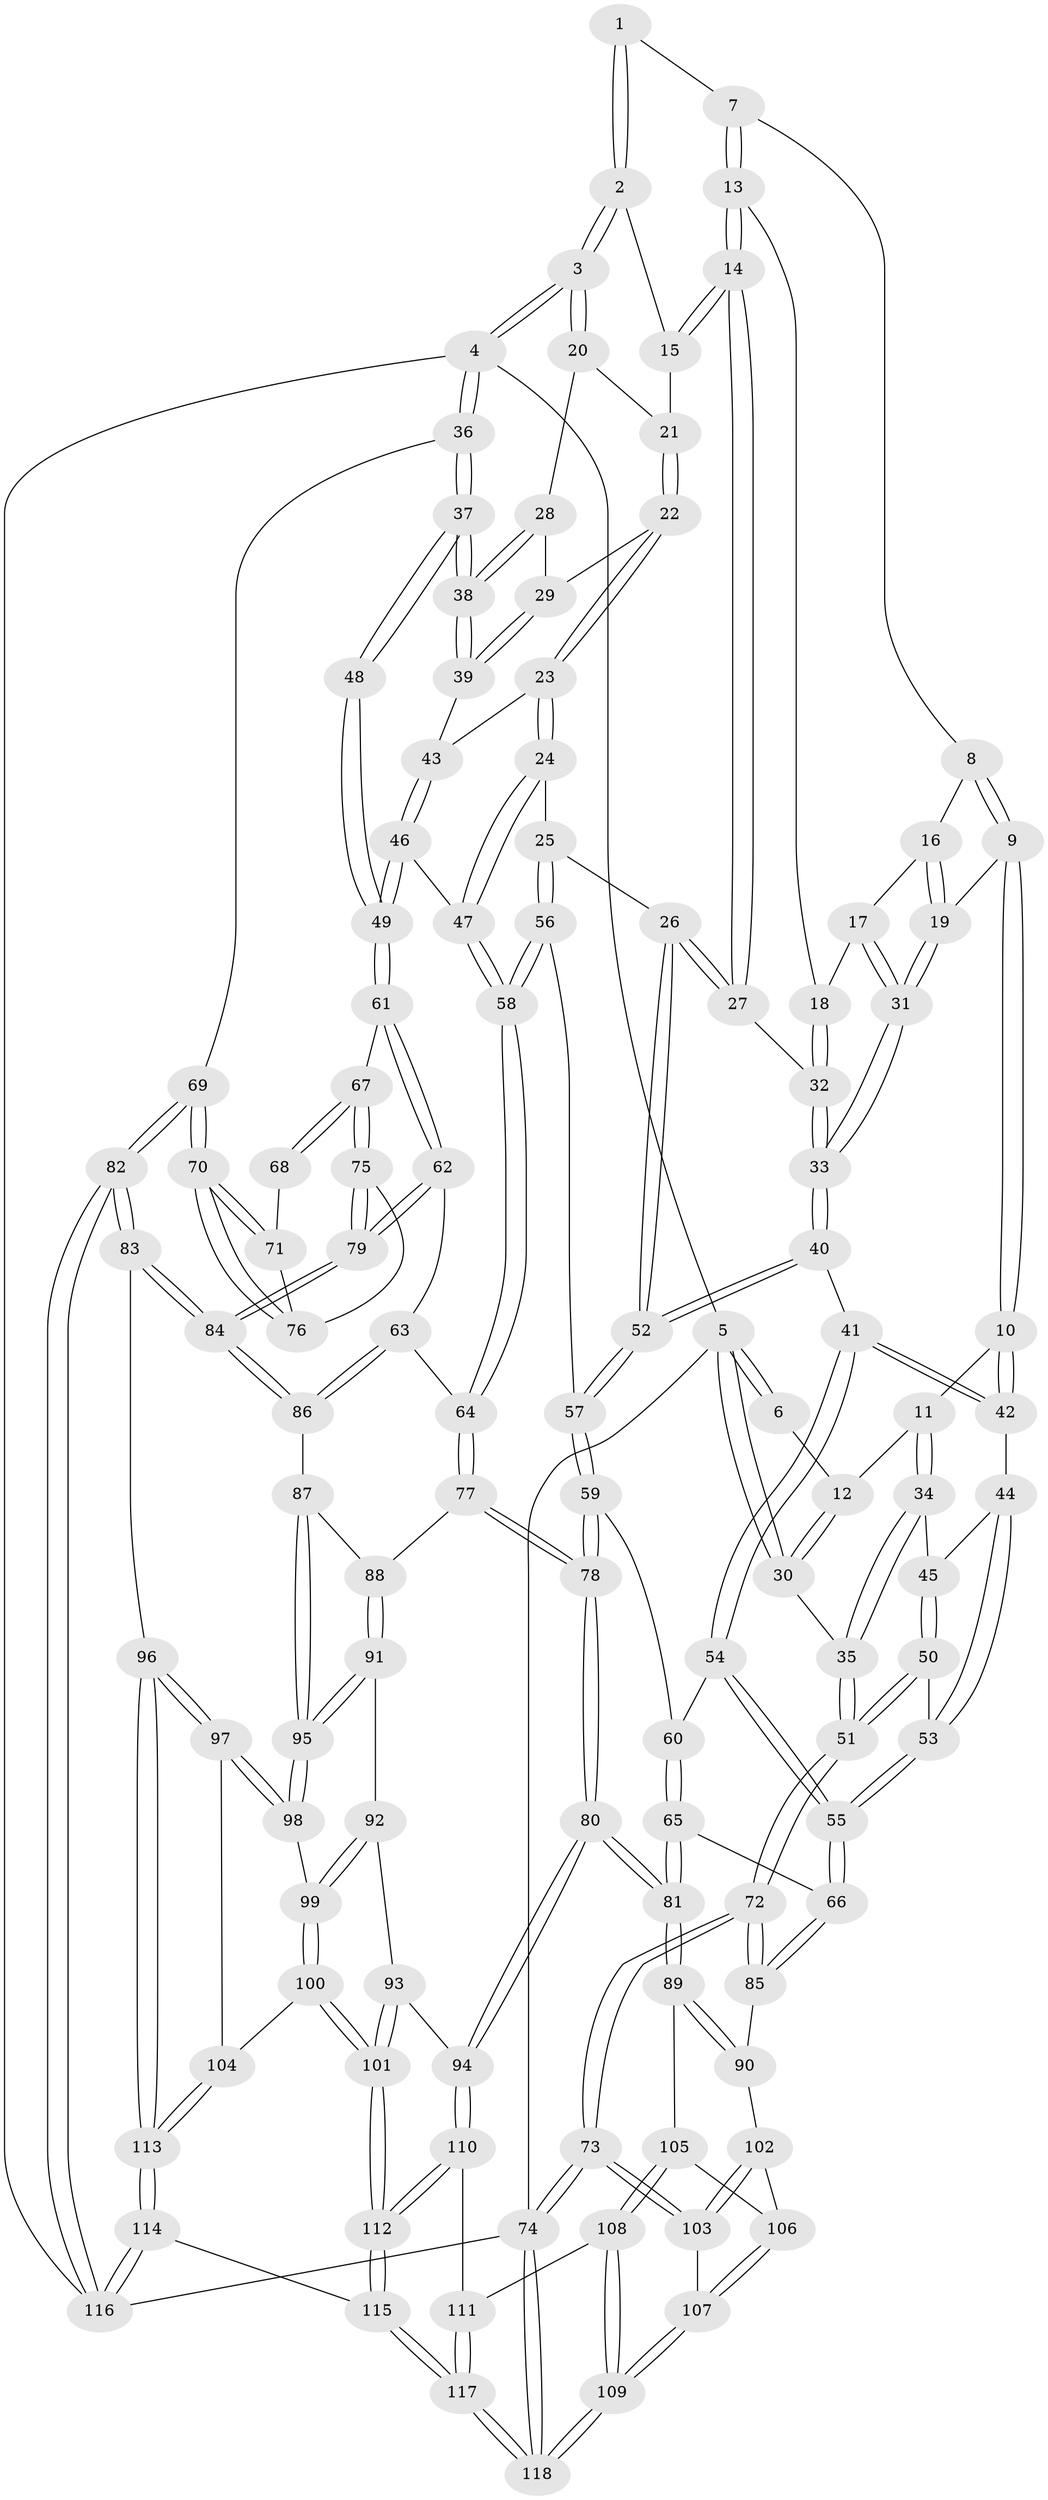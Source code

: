 // Generated by graph-tools (version 1.1) at 2025/00/03/09/25 05:00:06]
// undirected, 118 vertices, 292 edges
graph export_dot {
graph [start="1"]
  node [color=gray90,style=filled];
  1 [pos="+0.2331391914827179+0"];
  2 [pos="+0.6857712597978874+0"];
  3 [pos="+1+0"];
  4 [pos="+1+0"];
  5 [pos="+0+0"];
  6 [pos="+0.1545391054692636+0"];
  7 [pos="+0.2857340904263289+0"];
  8 [pos="+0.29032774963618724+0.008868434025733554"];
  9 [pos="+0.23199205400633788+0.13494920441348424"];
  10 [pos="+0.20853669540749686+0.14816627243611755"];
  11 [pos="+0.13027528408266578+0.1001872686247185"];
  12 [pos="+0.12181767379971684+0.06898625006258836"];
  13 [pos="+0.44184333430796535+0.06728107117160968"];
  14 [pos="+0.5043113807481785+0.06585665435833561"];
  15 [pos="+0.6775101912604449+0"];
  16 [pos="+0.33602524596953987+0.07851896186108208"];
  17 [pos="+0.3895218631060781+0.10650368850703931"];
  18 [pos="+0.39315391233582253+0.10689411646756299"];
  19 [pos="+0.30683055632818607+0.15403641131621937"];
  20 [pos="+0.9245627335646169+0.08844223856101037"];
  21 [pos="+0.6782181305357752+0"];
  22 [pos="+0.7174729709147014+0.07208393203006004"];
  23 [pos="+0.7091333464793836+0.10663214505858105"];
  24 [pos="+0.6375848600216854+0.24274152447814726"];
  25 [pos="+0.6254310984547813+0.24689865158318944"];
  26 [pos="+0.5954628230878811+0.23608265390229533"];
  27 [pos="+0.5087529106948596+0.19424063993967614"];
  28 [pos="+0.9178621249079851+0.11953588657983938"];
  29 [pos="+0.8421755309984436+0.12673639149989152"];
  30 [pos="+0+0.130854040665647"];
  31 [pos="+0.32149207293938736+0.16777698449984954"];
  32 [pos="+0.4251372049104164+0.22662910486413235"];
  33 [pos="+0.37172960678387273+0.2780635339906147"];
  34 [pos="+0.047686498638117594+0.1967283806896435"];
  35 [pos="+0+0.15752835361122985"];
  36 [pos="+1+0.29785911779682156"];
  37 [pos="+1+0.2988263365884129"];
  38 [pos="+1+0.2689392132308574"];
  39 [pos="+0.8534245832063421+0.2092354741060964"];
  40 [pos="+0.3662938430444507+0.29044873927454307"];
  41 [pos="+0.27139410655337914+0.30038562713637607"];
  42 [pos="+0.2038099330850252+0.2615945438078462"];
  43 [pos="+0.8144049837623167+0.2333455522452866"];
  44 [pos="+0.17259500355429494+0.26988791435371834"];
  45 [pos="+0.08728712716992768+0.2412795140086981"];
  46 [pos="+0.7869899910619799+0.35000605543741353"];
  47 [pos="+0.7765756672732979+0.34898502226305567"];
  48 [pos="+1+0.3287064025403274"];
  49 [pos="+0.7966259589085538+0.35510550116921696"];
  50 [pos="+0+0.44945159247267985"];
  51 [pos="+0+0.4537558956360027"];
  52 [pos="+0.40854134208248605+0.36085881290162747"];
  53 [pos="+0.06852849470870971+0.46565715812859665"];
  54 [pos="+0.2452893521647199+0.3732047262790942"];
  55 [pos="+0.08582511717090062+0.4756947349888789"];
  56 [pos="+0.597749432492429+0.30939731314816515"];
  57 [pos="+0.4246477862397197+0.39487887860056803"];
  58 [pos="+0.6124315642560723+0.5008360901007748"];
  59 [pos="+0.43074695296916243+0.4551067957132846"];
  60 [pos="+0.2697474183195191+0.4313218409690673"];
  61 [pos="+0.8173866961831538+0.4830163888841787"];
  62 [pos="+0.7793783402667079+0.5261117138765419"];
  63 [pos="+0.7360548924169553+0.5464228355901297"];
  64 [pos="+0.6123138832950081+0.5011111083475794"];
  65 [pos="+0.2068374487310042+0.5676751670288117"];
  66 [pos="+0.09874972046984033+0.48971306953432886"];
  67 [pos="+0.8874910593909845+0.5060728431171917"];
  68 [pos="+0.9879297742535332+0.383943569589337"];
  69 [pos="+1+0.6684607694383078"];
  70 [pos="+1+0.5976054919528859"];
  71 [pos="+0.9690728988495954+0.49725243901510524"];
  72 [pos="+0+0.7694164451862726"];
  73 [pos="+0+0.8762406746429078"];
  74 [pos="+0+1"];
  75 [pos="+0.9094741544345539+0.5506416296122134"];
  76 [pos="+0.9400667123383094+0.5529030584846686"];
  77 [pos="+0.5198679520587297+0.5575485036587227"];
  78 [pos="+0.4656803517892622+0.5595785331249602"];
  79 [pos="+0.8713758596591691+0.6210564350384387"];
  80 [pos="+0.32213744752607404+0.7036191779656616"];
  81 [pos="+0.3154675480518768+0.7023241587237693"];
  82 [pos="+1+0.9612021791755303"];
  83 [pos="+0.9121721765058745+0.8019705383649032"];
  84 [pos="+0.8627240407578712+0.7050419150030252"];
  85 [pos="+0.03164815068344377+0.7302932499784355"];
  86 [pos="+0.7548827938969389+0.643509202287568"];
  87 [pos="+0.6796100576936415+0.6786539645454742"];
  88 [pos="+0.6036147864104968+0.649522807233976"];
  89 [pos="+0.2895137255728096+0.7130425671119411"];
  90 [pos="+0.08913548846551042+0.7372749797303849"];
  91 [pos="+0.6020768263168866+0.7450362758505769"];
  92 [pos="+0.593081456030157+0.7656207895666366"];
  93 [pos="+0.5613669241480926+0.767174129618266"];
  94 [pos="+0.3233287573615205+0.7059484847134196"];
  95 [pos="+0.6979750410727468+0.7573891072446186"];
  96 [pos="+0.8375162408122833+0.8206195241176295"];
  97 [pos="+0.7401951468195281+0.8147741591767905"];
  98 [pos="+0.7181656561950366+0.7927208727751066"];
  99 [pos="+0.6027994475561937+0.786586176761908"];
  100 [pos="+0.5945217950763971+0.8631906150285278"];
  101 [pos="+0.5345324303786227+0.8811461436251736"];
  102 [pos="+0.08862044628728648+0.8722605113008496"];
  103 [pos="+0.0271248906348939+0.9167399946787597"];
  104 [pos="+0.6576959000593074+0.881565560031586"];
  105 [pos="+0.16870887560589745+0.8665069742281728"];
  106 [pos="+0.15201632794162004+0.8764453805366248"];
  107 [pos="+0.11495730195725865+0.9775495491806369"];
  108 [pos="+0.19589460479949264+0.9538375813520921"];
  109 [pos="+0.1609232931471624+1"];
  110 [pos="+0.3424132425143785+0.7614774731580433"];
  111 [pos="+0.27283109760594615+0.8903640853689101"];
  112 [pos="+0.44416683836051096+0.9208916982593435"];
  113 [pos="+0.6805023802287764+1"];
  114 [pos="+0.6540875236657488+1"];
  115 [pos="+0.46779266627979665+1"];
  116 [pos="+1+1"];
  117 [pos="+0.218589822629829+1"];
  118 [pos="+0.216874681673097+1"];
  1 -- 2;
  1 -- 2;
  1 -- 7;
  2 -- 3;
  2 -- 3;
  2 -- 15;
  3 -- 4;
  3 -- 4;
  3 -- 20;
  3 -- 20;
  4 -- 5;
  4 -- 36;
  4 -- 36;
  4 -- 116;
  5 -- 6;
  5 -- 6;
  5 -- 30;
  5 -- 30;
  5 -- 74;
  6 -- 12;
  7 -- 8;
  7 -- 13;
  7 -- 13;
  8 -- 9;
  8 -- 9;
  8 -- 16;
  9 -- 10;
  9 -- 10;
  9 -- 19;
  10 -- 11;
  10 -- 42;
  10 -- 42;
  11 -- 12;
  11 -- 34;
  11 -- 34;
  12 -- 30;
  12 -- 30;
  13 -- 14;
  13 -- 14;
  13 -- 18;
  14 -- 15;
  14 -- 15;
  14 -- 27;
  14 -- 27;
  15 -- 21;
  16 -- 17;
  16 -- 19;
  16 -- 19;
  17 -- 18;
  17 -- 31;
  17 -- 31;
  18 -- 32;
  18 -- 32;
  19 -- 31;
  19 -- 31;
  20 -- 21;
  20 -- 28;
  21 -- 22;
  21 -- 22;
  22 -- 23;
  22 -- 23;
  22 -- 29;
  23 -- 24;
  23 -- 24;
  23 -- 43;
  24 -- 25;
  24 -- 47;
  24 -- 47;
  25 -- 26;
  25 -- 56;
  25 -- 56;
  26 -- 27;
  26 -- 27;
  26 -- 52;
  26 -- 52;
  27 -- 32;
  28 -- 29;
  28 -- 38;
  28 -- 38;
  29 -- 39;
  29 -- 39;
  30 -- 35;
  31 -- 33;
  31 -- 33;
  32 -- 33;
  32 -- 33;
  33 -- 40;
  33 -- 40;
  34 -- 35;
  34 -- 35;
  34 -- 45;
  35 -- 51;
  35 -- 51;
  36 -- 37;
  36 -- 37;
  36 -- 69;
  37 -- 38;
  37 -- 38;
  37 -- 48;
  37 -- 48;
  38 -- 39;
  38 -- 39;
  39 -- 43;
  40 -- 41;
  40 -- 52;
  40 -- 52;
  41 -- 42;
  41 -- 42;
  41 -- 54;
  41 -- 54;
  42 -- 44;
  43 -- 46;
  43 -- 46;
  44 -- 45;
  44 -- 53;
  44 -- 53;
  45 -- 50;
  45 -- 50;
  46 -- 47;
  46 -- 49;
  46 -- 49;
  47 -- 58;
  47 -- 58;
  48 -- 49;
  48 -- 49;
  49 -- 61;
  49 -- 61;
  50 -- 51;
  50 -- 51;
  50 -- 53;
  51 -- 72;
  51 -- 72;
  52 -- 57;
  52 -- 57;
  53 -- 55;
  53 -- 55;
  54 -- 55;
  54 -- 55;
  54 -- 60;
  55 -- 66;
  55 -- 66;
  56 -- 57;
  56 -- 58;
  56 -- 58;
  57 -- 59;
  57 -- 59;
  58 -- 64;
  58 -- 64;
  59 -- 60;
  59 -- 78;
  59 -- 78;
  60 -- 65;
  60 -- 65;
  61 -- 62;
  61 -- 62;
  61 -- 67;
  62 -- 63;
  62 -- 79;
  62 -- 79;
  63 -- 64;
  63 -- 86;
  63 -- 86;
  64 -- 77;
  64 -- 77;
  65 -- 66;
  65 -- 81;
  65 -- 81;
  66 -- 85;
  66 -- 85;
  67 -- 68;
  67 -- 68;
  67 -- 75;
  67 -- 75;
  68 -- 71;
  69 -- 70;
  69 -- 70;
  69 -- 82;
  69 -- 82;
  70 -- 71;
  70 -- 71;
  70 -- 76;
  70 -- 76;
  71 -- 76;
  72 -- 73;
  72 -- 73;
  72 -- 85;
  72 -- 85;
  73 -- 74;
  73 -- 74;
  73 -- 103;
  73 -- 103;
  74 -- 118;
  74 -- 118;
  74 -- 116;
  75 -- 76;
  75 -- 79;
  75 -- 79;
  77 -- 78;
  77 -- 78;
  77 -- 88;
  78 -- 80;
  78 -- 80;
  79 -- 84;
  79 -- 84;
  80 -- 81;
  80 -- 81;
  80 -- 94;
  80 -- 94;
  81 -- 89;
  81 -- 89;
  82 -- 83;
  82 -- 83;
  82 -- 116;
  82 -- 116;
  83 -- 84;
  83 -- 84;
  83 -- 96;
  84 -- 86;
  84 -- 86;
  85 -- 90;
  86 -- 87;
  87 -- 88;
  87 -- 95;
  87 -- 95;
  88 -- 91;
  88 -- 91;
  89 -- 90;
  89 -- 90;
  89 -- 105;
  90 -- 102;
  91 -- 92;
  91 -- 95;
  91 -- 95;
  92 -- 93;
  92 -- 99;
  92 -- 99;
  93 -- 94;
  93 -- 101;
  93 -- 101;
  94 -- 110;
  94 -- 110;
  95 -- 98;
  95 -- 98;
  96 -- 97;
  96 -- 97;
  96 -- 113;
  96 -- 113;
  97 -- 98;
  97 -- 98;
  97 -- 104;
  98 -- 99;
  99 -- 100;
  99 -- 100;
  100 -- 101;
  100 -- 101;
  100 -- 104;
  101 -- 112;
  101 -- 112;
  102 -- 103;
  102 -- 103;
  102 -- 106;
  103 -- 107;
  104 -- 113;
  104 -- 113;
  105 -- 106;
  105 -- 108;
  105 -- 108;
  106 -- 107;
  106 -- 107;
  107 -- 109;
  107 -- 109;
  108 -- 109;
  108 -- 109;
  108 -- 111;
  109 -- 118;
  109 -- 118;
  110 -- 111;
  110 -- 112;
  110 -- 112;
  111 -- 117;
  111 -- 117;
  112 -- 115;
  112 -- 115;
  113 -- 114;
  113 -- 114;
  114 -- 115;
  114 -- 116;
  114 -- 116;
  115 -- 117;
  115 -- 117;
  117 -- 118;
  117 -- 118;
}
